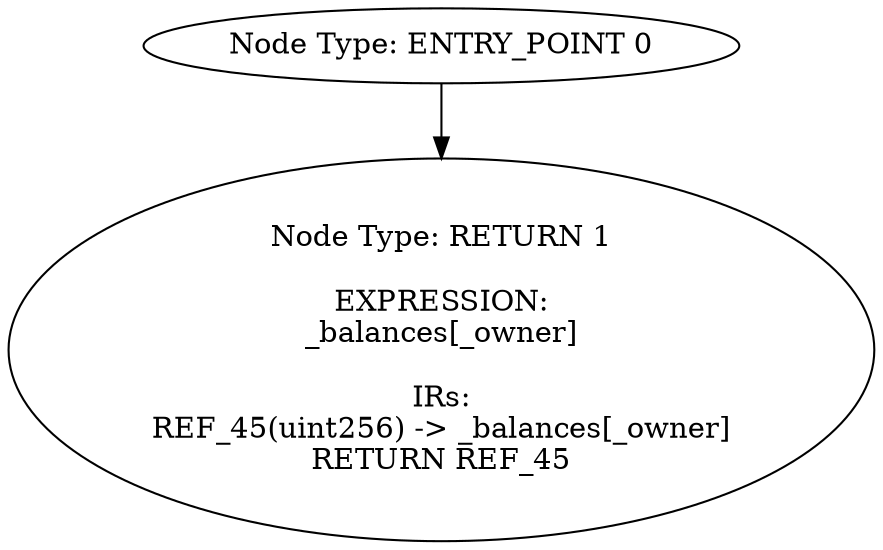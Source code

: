 digraph{
0[label="Node Type: ENTRY_POINT 0
"];
0->1;
1[label="Node Type: RETURN 1

EXPRESSION:
_balances[_owner]

IRs:
REF_45(uint256) -> _balances[_owner]
RETURN REF_45"];
}
